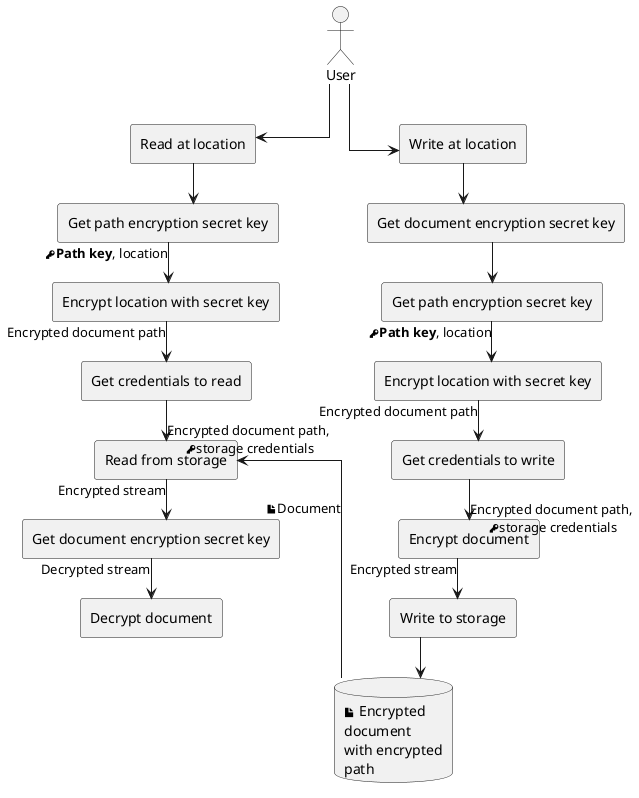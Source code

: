 @startuml

'left to right direction
'skinparam nodesep 80
skinparam ranksep 40
skinparam linetype ortho
'skinparam linetype polyline

actor User as u

together {
rectangle "Read at location" as r.rl
rectangle "Get path encryption secret key" as r.gpe
rectangle "Encrypt location with secret key" as r.elw
rectangle "Get credentials to read" as r.gc
rectangle "Read from storage" as r.rfs
rectangle "Get document encryption secret key" as r.gde
rectangle "Decrypt document" as r.dd
}

together {
rectangle "Write at location" as w.wl
rectangle "Get document encryption secret key" as w.gde
rectangle "Get path encryption secret key" as w.gpe
rectangle "Encrypt location with secret key" as w.elw
rectangle "Get credentials to write" as w.gc
rectangle "Encrypt document" as w.dd
rectangle "Write to storage" as w.wfs
}

database "<&file> Encrypted\ndocument\nwith encrypted\npath" as ed

u --> r.rl
r.rl --> r.gpe
r.gpe --> r.elw : **<&key>Path key**, location
r.elw --> r.gc : Encrypted document path
r.gc --> r.rfs : Encrypted document path,\n <&key>storage credentials
r.rfs <-- ed : <&file>Document
r.rfs --> r.gde : Encrypted stream
r.gde --> r.dd : Decrypted stream

u --> w.wl
w.wl --> w.gde
w.gde --> w.gpe
w.gpe --> w.elw : **<&key>Path key**, location
w.elw --> w.gc : Encrypted document path
w.gc --> w.dd : Encrypted document path,\n <&key>storage credentials
w.dd --> w.wfs : Encrypted stream
w.wfs --> ed

@enduml